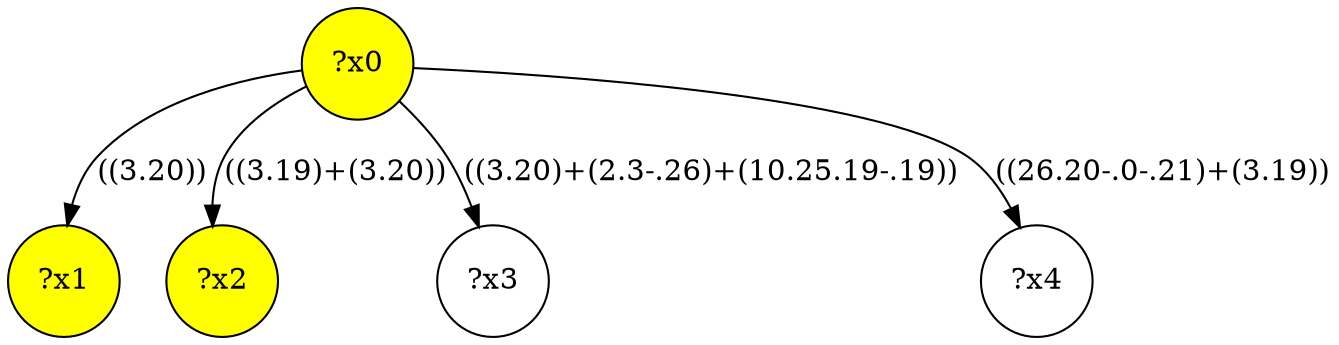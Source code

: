 digraph g {
	x0 [fillcolor="yellow", style="filled," shape=circle, label="?x0"];
	x1 [fillcolor="yellow", style="filled," shape=circle, label="?x1"];
	x2 [fillcolor="yellow", style="filled," shape=circle, label="?x2"];
	x0 -> x1 [label="((3.20))"];
	x0 -> x2 [label="((3.19)+(3.20))"];
	x3 [shape=circle, label="?x3"];
	x0 -> x3 [label="((3.20)+(2.3-.26)+(10.25.19-.19))"];
	x4 [shape=circle, label="?x4"];
	x0 -> x4 [label="((26.20-.0-.21)+(3.19))"];
}
